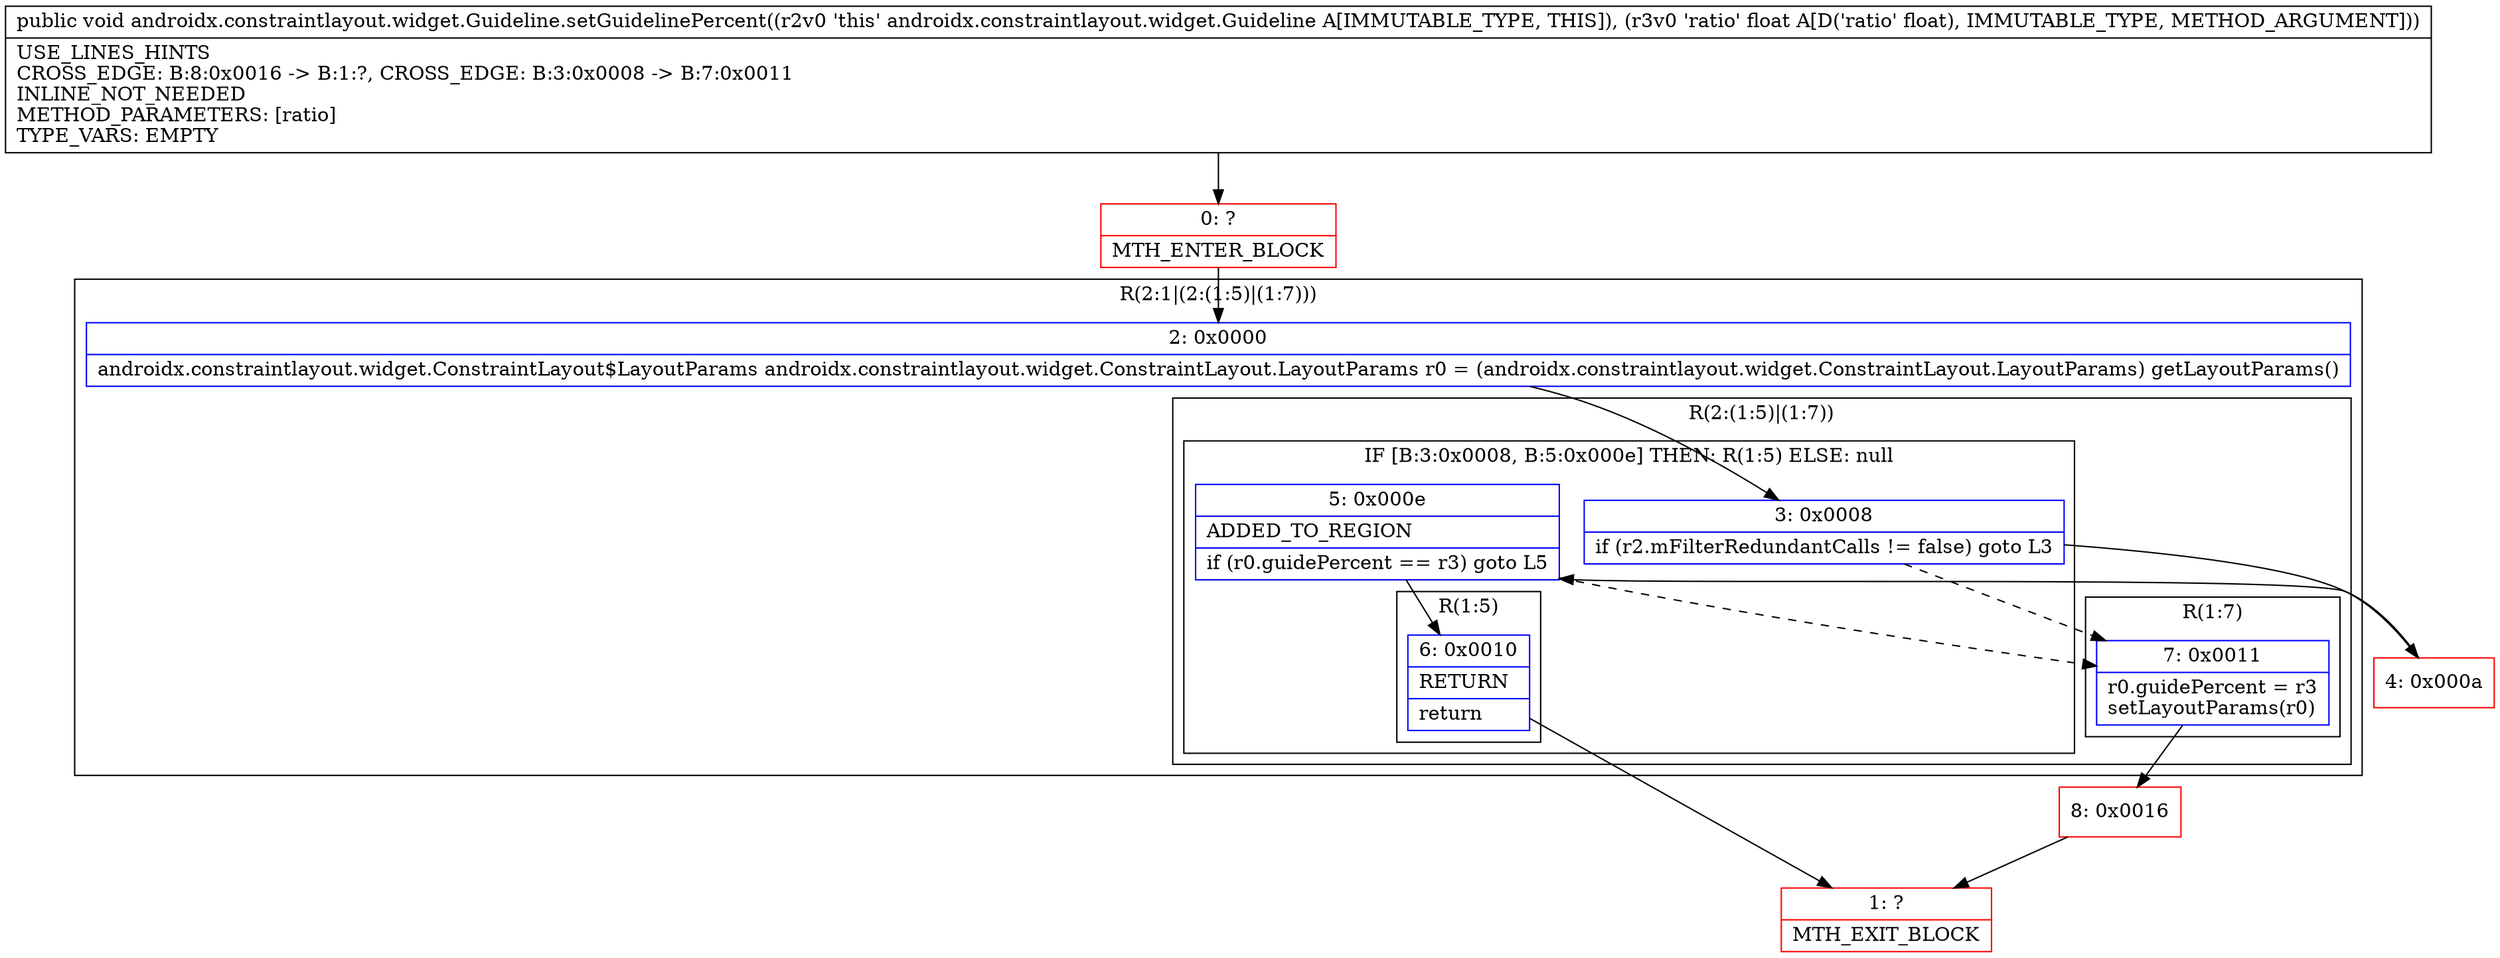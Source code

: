 digraph "CFG forandroidx.constraintlayout.widget.Guideline.setGuidelinePercent(F)V" {
subgraph cluster_Region_690923007 {
label = "R(2:1|(2:(1:5)|(1:7)))";
node [shape=record,color=blue];
Node_2 [shape=record,label="{2\:\ 0x0000|androidx.constraintlayout.widget.ConstraintLayout$LayoutParams androidx.constraintlayout.widget.ConstraintLayout.LayoutParams r0 = (androidx.constraintlayout.widget.ConstraintLayout.LayoutParams) getLayoutParams()\l}"];
subgraph cluster_Region_1011116300 {
label = "R(2:(1:5)|(1:7))";
node [shape=record,color=blue];
subgraph cluster_IfRegion_1073142213 {
label = "IF [B:3:0x0008, B:5:0x000e] THEN: R(1:5) ELSE: null";
node [shape=record,color=blue];
Node_3 [shape=record,label="{3\:\ 0x0008|if (r2.mFilterRedundantCalls != false) goto L3\l}"];
Node_5 [shape=record,label="{5\:\ 0x000e|ADDED_TO_REGION\l|if (r0.guidePercent == r3) goto L5\l}"];
subgraph cluster_Region_607812745 {
label = "R(1:5)";
node [shape=record,color=blue];
Node_6 [shape=record,label="{6\:\ 0x0010|RETURN\l|return\l}"];
}
}
subgraph cluster_Region_707980960 {
label = "R(1:7)";
node [shape=record,color=blue];
Node_7 [shape=record,label="{7\:\ 0x0011|r0.guidePercent = r3\lsetLayoutParams(r0)\l}"];
}
}
}
Node_0 [shape=record,color=red,label="{0\:\ ?|MTH_ENTER_BLOCK\l}"];
Node_4 [shape=record,color=red,label="{4\:\ 0x000a}"];
Node_1 [shape=record,color=red,label="{1\:\ ?|MTH_EXIT_BLOCK\l}"];
Node_8 [shape=record,color=red,label="{8\:\ 0x0016}"];
MethodNode[shape=record,label="{public void androidx.constraintlayout.widget.Guideline.setGuidelinePercent((r2v0 'this' androidx.constraintlayout.widget.Guideline A[IMMUTABLE_TYPE, THIS]), (r3v0 'ratio' float A[D('ratio' float), IMMUTABLE_TYPE, METHOD_ARGUMENT]))  | USE_LINES_HINTS\lCROSS_EDGE: B:8:0x0016 \-\> B:1:?, CROSS_EDGE: B:3:0x0008 \-\> B:7:0x0011\lINLINE_NOT_NEEDED\lMETHOD_PARAMETERS: [ratio]\lTYPE_VARS: EMPTY\l}"];
MethodNode -> Node_0;Node_2 -> Node_3;
Node_3 -> Node_4;
Node_3 -> Node_7[style=dashed];
Node_5 -> Node_6;
Node_5 -> Node_7[style=dashed];
Node_6 -> Node_1;
Node_7 -> Node_8;
Node_0 -> Node_2;
Node_4 -> Node_5;
Node_8 -> Node_1;
}

